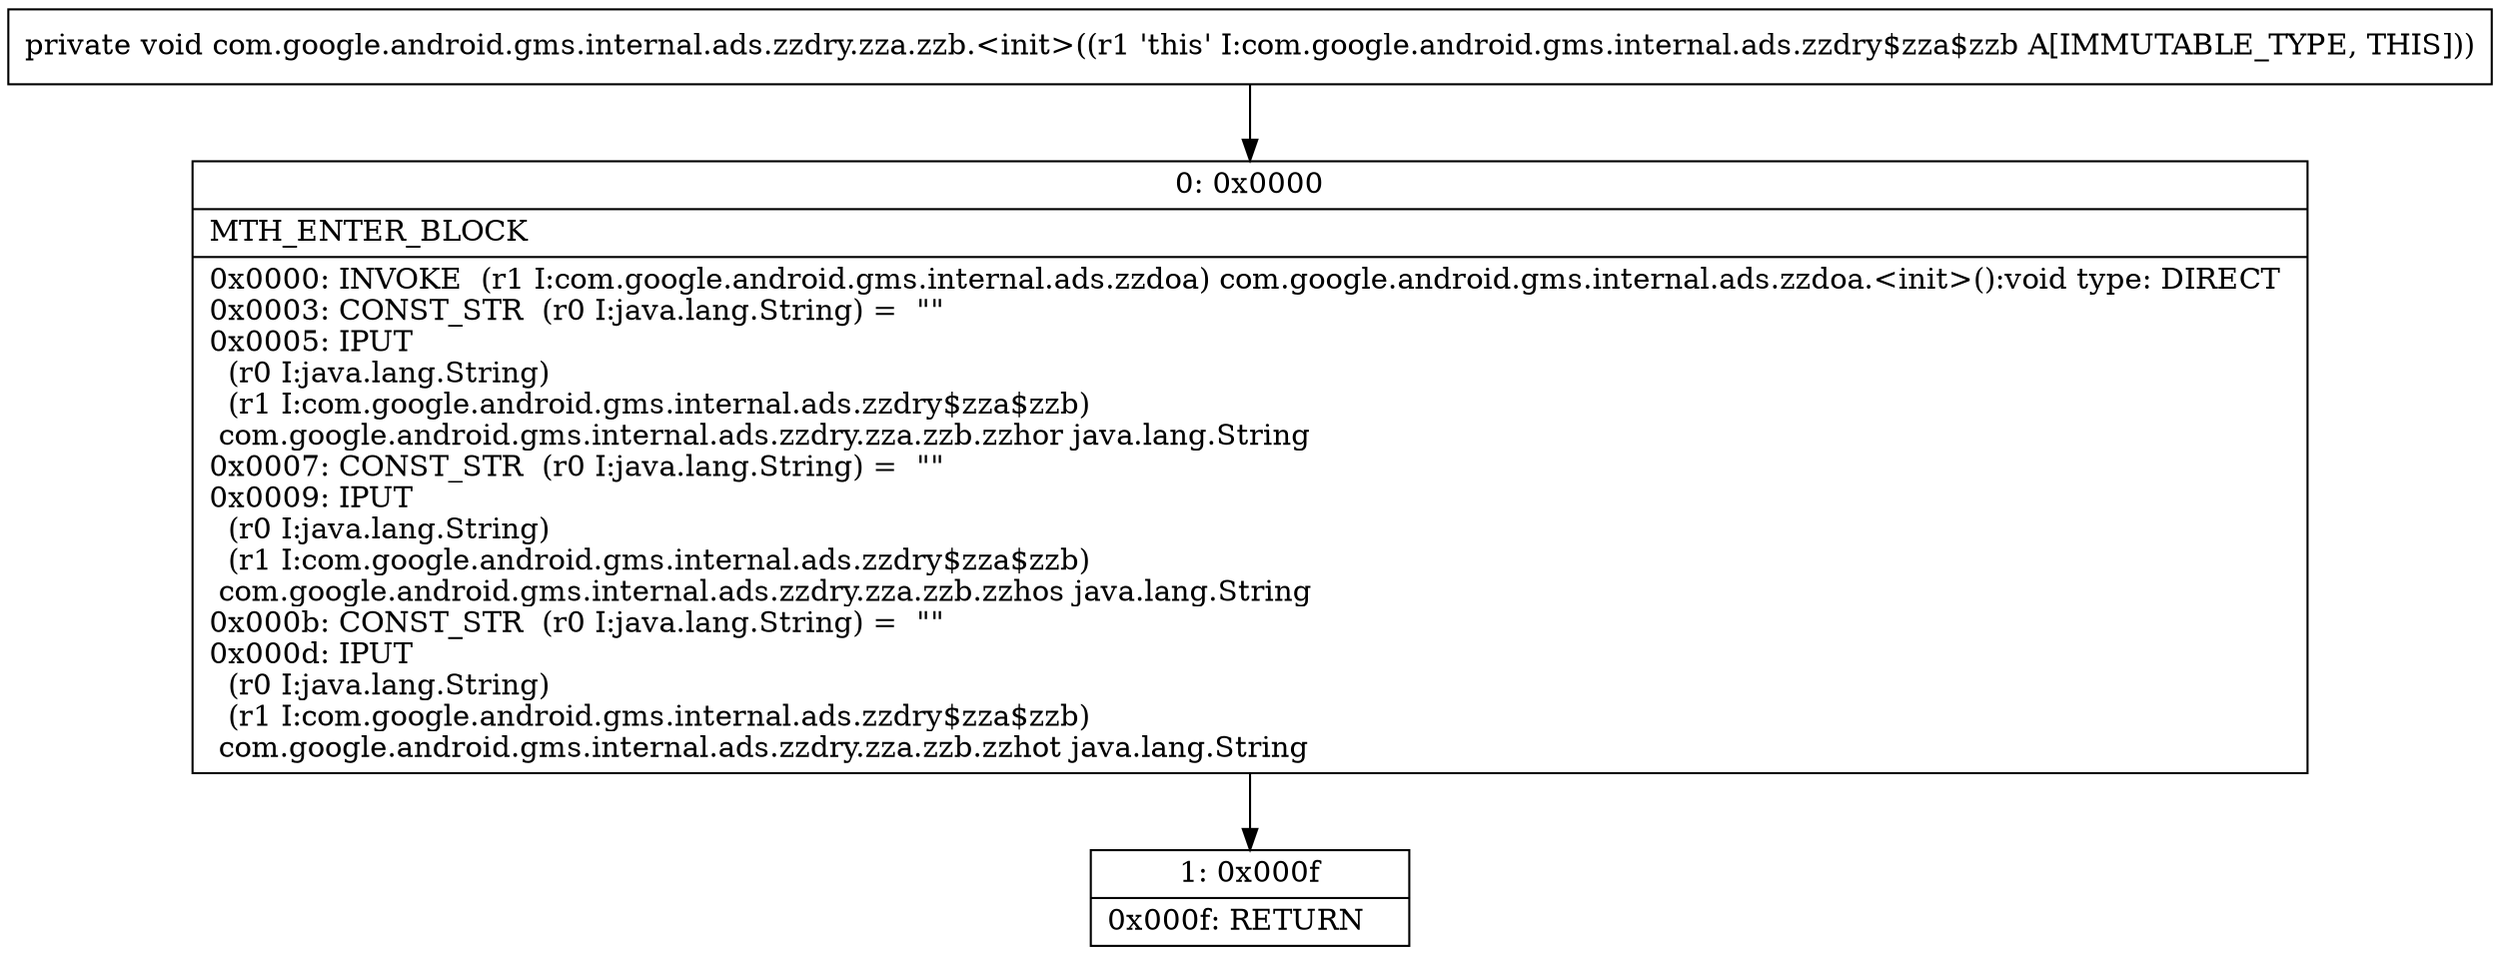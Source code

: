 digraph "CFG forcom.google.android.gms.internal.ads.zzdry.zza.zzb.\<init\>()V" {
Node_0 [shape=record,label="{0\:\ 0x0000|MTH_ENTER_BLOCK\l|0x0000: INVOKE  (r1 I:com.google.android.gms.internal.ads.zzdoa) com.google.android.gms.internal.ads.zzdoa.\<init\>():void type: DIRECT \l0x0003: CONST_STR  (r0 I:java.lang.String) =  \"\" \l0x0005: IPUT  \l  (r0 I:java.lang.String)\l  (r1 I:com.google.android.gms.internal.ads.zzdry$zza$zzb)\l com.google.android.gms.internal.ads.zzdry.zza.zzb.zzhor java.lang.String \l0x0007: CONST_STR  (r0 I:java.lang.String) =  \"\" \l0x0009: IPUT  \l  (r0 I:java.lang.String)\l  (r1 I:com.google.android.gms.internal.ads.zzdry$zza$zzb)\l com.google.android.gms.internal.ads.zzdry.zza.zzb.zzhos java.lang.String \l0x000b: CONST_STR  (r0 I:java.lang.String) =  \"\" \l0x000d: IPUT  \l  (r0 I:java.lang.String)\l  (r1 I:com.google.android.gms.internal.ads.zzdry$zza$zzb)\l com.google.android.gms.internal.ads.zzdry.zza.zzb.zzhot java.lang.String \l}"];
Node_1 [shape=record,label="{1\:\ 0x000f|0x000f: RETURN   \l}"];
MethodNode[shape=record,label="{private void com.google.android.gms.internal.ads.zzdry.zza.zzb.\<init\>((r1 'this' I:com.google.android.gms.internal.ads.zzdry$zza$zzb A[IMMUTABLE_TYPE, THIS])) }"];
MethodNode -> Node_0;
Node_0 -> Node_1;
}

